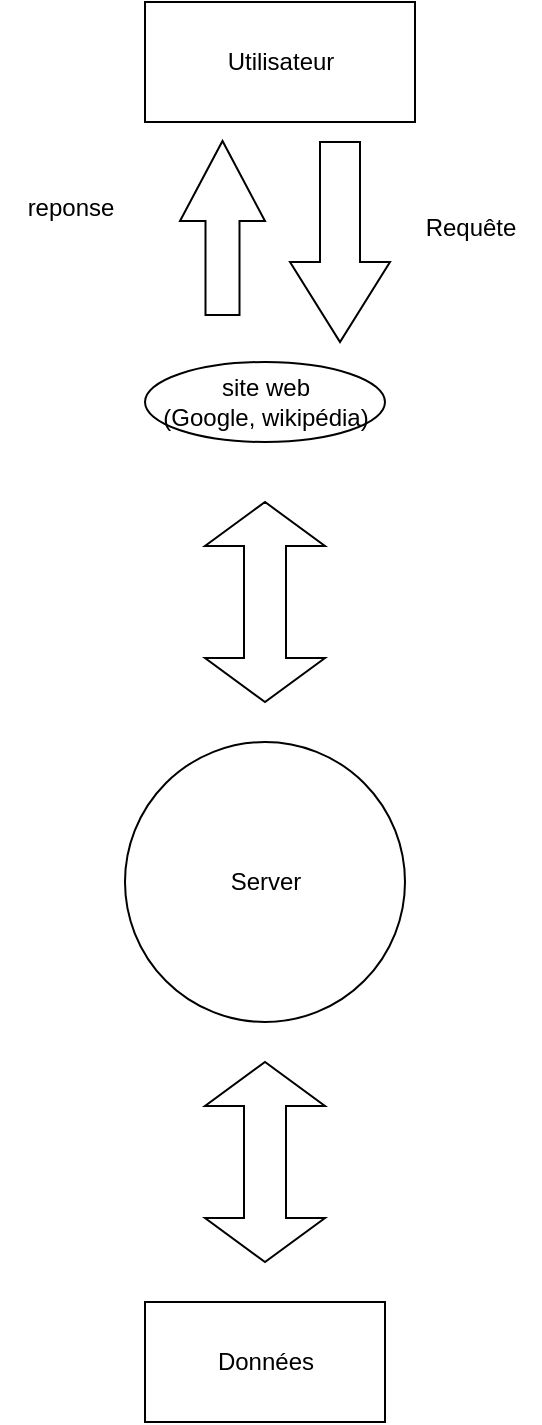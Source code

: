 <mxfile version="23.1.1" type="github">
  <diagram name="Page-1" id="6uiQd7s_8sLxV9U2Lh7x">
    <mxGraphModel dx="1050" dy="574" grid="1" gridSize="10" guides="1" tooltips="1" connect="1" arrows="1" fold="1" page="1" pageScale="1" pageWidth="827" pageHeight="1169" math="0" shadow="0">
      <root>
        <mxCell id="0" />
        <mxCell id="1" parent="0" />
        <mxCell id="Jk3jtlVUL2LVK_aQSkfO-1" value="Server" style="ellipse;whiteSpace=wrap;html=1;aspect=fixed;" vertex="1" parent="1">
          <mxGeometry x="357.5" y="430" width="140" height="140" as="geometry" />
        </mxCell>
        <mxCell id="Jk3jtlVUL2LVK_aQSkfO-2" value="Utilisateur" style="rounded=0;whiteSpace=wrap;html=1;" vertex="1" parent="1">
          <mxGeometry x="367.5" y="60" width="135" height="60" as="geometry" />
        </mxCell>
        <mxCell id="Jk3jtlVUL2LVK_aQSkfO-6" value="site web&lt;br&gt;(Google, wikipédia)" style="ellipse;whiteSpace=wrap;html=1;" vertex="1" parent="1">
          <mxGeometry x="367.5" y="240" width="120" height="40" as="geometry" />
        </mxCell>
        <mxCell id="Jk3jtlVUL2LVK_aQSkfO-10" value="" style="html=1;shadow=0;dashed=0;align=center;verticalAlign=middle;shape=mxgraph.arrows2.twoWayArrow;dy=0.65;dx=22;rotation=90;" vertex="1" parent="1">
          <mxGeometry x="377.5" y="330" width="100" height="60" as="geometry" />
        </mxCell>
        <mxCell id="Jk3jtlVUL2LVK_aQSkfO-11" value="" style="html=1;shadow=0;dashed=0;align=center;verticalAlign=middle;shape=mxgraph.arrows2.arrow;dy=0.6;dx=40;direction=south;notch=0;" vertex="1" parent="1">
          <mxGeometry x="440" y="130" width="50" height="100" as="geometry" />
        </mxCell>
        <mxCell id="Jk3jtlVUL2LVK_aQSkfO-12" value="Requête" style="text;html=1;align=center;verticalAlign=middle;resizable=0;points=[];autosize=1;strokeColor=none;fillColor=none;" vertex="1" parent="1">
          <mxGeometry x="495" y="158" width="70" height="30" as="geometry" />
        </mxCell>
        <mxCell id="Jk3jtlVUL2LVK_aQSkfO-13" value="" style="html=1;shadow=0;dashed=0;align=center;verticalAlign=middle;shape=mxgraph.arrows2.arrow;dy=0.6;dx=40;direction=north;notch=0;" vertex="1" parent="1">
          <mxGeometry x="385" y="129.5" width="42.5" height="87" as="geometry" />
        </mxCell>
        <mxCell id="Jk3jtlVUL2LVK_aQSkfO-14" value="reponse" style="text;html=1;align=center;verticalAlign=middle;resizable=0;points=[];autosize=1;strokeColor=none;fillColor=none;" vertex="1" parent="1">
          <mxGeometry x="295" y="148" width="70" height="30" as="geometry" />
        </mxCell>
        <mxCell id="Jk3jtlVUL2LVK_aQSkfO-17" value="" style="html=1;shadow=0;dashed=0;align=center;verticalAlign=middle;shape=mxgraph.arrows2.twoWayArrow;dy=0.65;dx=22;rotation=90;" vertex="1" parent="1">
          <mxGeometry x="377.5" y="610" width="100" height="60" as="geometry" />
        </mxCell>
        <mxCell id="Jk3jtlVUL2LVK_aQSkfO-20" value="" style="rounded=0;whiteSpace=wrap;html=1;" vertex="1" parent="1">
          <mxGeometry x="367.5" y="710" width="120" height="60" as="geometry" />
        </mxCell>
        <mxCell id="Jk3jtlVUL2LVK_aQSkfO-21" value="Données&lt;br&gt;" style="text;html=1;strokeColor=none;fillColor=none;align=center;verticalAlign=middle;whiteSpace=wrap;rounded=0;" vertex="1" parent="1">
          <mxGeometry x="397.5" y="725" width="60" height="30" as="geometry" />
        </mxCell>
      </root>
    </mxGraphModel>
  </diagram>
</mxfile>
